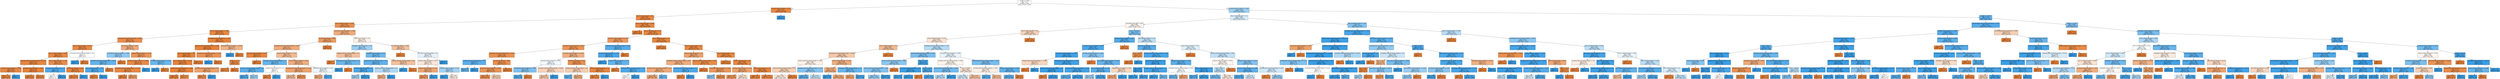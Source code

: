 digraph Tree {
node [shape=box, style="filled", color="black"] ;
0 [label="weight <= 0.998\ngini = 0.5\nsamples = 74806\nvalue = [37403, 37403]", fillcolor="#e5813900"] ;
1 [label="resource_clicks_by_interval <= 74.0\ngini = 0.091\nsamples = 19544\nvalue = [18612, 932]", fillcolor="#e58139f2"] ;
0 -> 1 [labeldistance=2.5, labelangle=45, headlabel="True"] ;
2 [label="due_vs_submission_date <= 0.0\ngini = 0.09\nsamples = 19536\nvalue = [18612, 924]", fillcolor="#e58139f2"] ;
1 -> 2 ;
3 [label="due_vs_submission_date <= -0.003\ngini = 0.187\nsamples = 1483\nvalue = [1328, 155]", fillcolor="#e58139e1"] ;
2 -> 3 ;
4 [label="due_vs_submission_date <= -2.999\ngini = 0.087\nsamples = 1057\nvalue = [1009, 48]", fillcolor="#e58139f3"] ;
3 -> 4 ;
5 [label="forumng_clicks_by_interval_change <= 2.979\ngini = 0.152\nsamples = 482\nvalue = [442, 40]", fillcolor="#e58139e8"] ;
4 -> 5 ;
6 [label="due_vs_submission_date <= -3.011\ngini = 0.108\nsamples = 418\nvalue = [394, 24]", fillcolor="#e58139ef"] ;
5 -> 6 ;
7 [label="due_vs_submission_date <= -5.015\ngini = 0.097\nsamples = 412\nvalue = [391, 21]", fillcolor="#e58139f1"] ;
6 -> 7 ;
8 [label="oucontent_clicks_by_interval_change <= 12.287\ngini = 0.059\nsamples = 261\nvalue = [253, 8]", fillcolor="#e58139f7"] ;
7 -> 8 ;
9 [label="oucontent_clicks_by_interval <= 7.034\ngini = 0.098\nsamples = 136\nvalue = [129, 7]", fillcolor="#e58139f1"] ;
8 -> 9 ;
10 [label="gini = 0.072\nsamples = 134\nvalue = [129, 5]", fillcolor="#e58139f5"] ;
9 -> 10 ;
11 [label="gini = 0.0\nsamples = 2\nvalue = [0, 2]", fillcolor="#399de5ff"] ;
9 -> 11 ;
12 [label="oucontent_clicks_by_interval <= 39.95\ngini = 0.016\nsamples = 125\nvalue = [124, 1]", fillcolor="#e58139fd"] ;
8 -> 12 ;
13 [label="gini = 0.0\nsamples = 101\nvalue = [101, 0]", fillcolor="#e58139ff"] ;
12 -> 13 ;
14 [label="gini = 0.08\nsamples = 24\nvalue = [23, 1]", fillcolor="#e58139f4"] ;
12 -> 14 ;
15 [label="due_vs_submission_date <= -4.99\ngini = 0.157\nsamples = 151\nvalue = [138, 13]", fillcolor="#e58139e7"] ;
7 -> 15 ;
16 [label="homepage_clicks_by_interval <= 2.5\ngini = 0.18\nsamples = 10\nvalue = [1, 9]", fillcolor="#399de5e3"] ;
15 -> 16 ;
17 [label="gini = 0.5\nsamples = 2\nvalue = [1, 1]", fillcolor="#e5813900"] ;
16 -> 17 ;
18 [label="gini = 0.0\nsamples = 8\nvalue = [0, 8]", fillcolor="#399de5ff"] ;
16 -> 18 ;
19 [label="url_clicks_by_interval <= 2.908\ngini = 0.055\nsamples = 141\nvalue = [137, 4]", fillcolor="#e58139f8"] ;
15 -> 19 ;
20 [label="gini = 0.042\nsamples = 140\nvalue = [137, 3]", fillcolor="#e58139f9"] ;
19 -> 20 ;
21 [label="gini = 0.0\nsamples = 1\nvalue = [0, 1]", fillcolor="#399de5ff"] ;
19 -> 21 ;
22 [label="oucontent_clicks_by_interval_change <= 13.0\ngini = 0.5\nsamples = 6\nvalue = [3, 3]", fillcolor="#e5813900"] ;
6 -> 22 ;
23 [label="gini = 0.0\nsamples = 3\nvalue = [0, 3]", fillcolor="#399de5ff"] ;
22 -> 23 ;
24 [label="gini = 0.0\nsamples = 3\nvalue = [3, 0]", fillcolor="#e58139ff"] ;
22 -> 24 ;
25 [label="url_clicks_by_interval <= 0.087\ngini = 0.375\nsamples = 64\nvalue = [48, 16]", fillcolor="#e58139aa"] ;
5 -> 25 ;
26 [label="oucollaborate_clicks_by_interval <= 0.088\ngini = 0.426\nsamples = 13\nvalue = [4, 9]", fillcolor="#399de58e"] ;
25 -> 26 ;
27 [label="oucontent_clicks_by_interval_change <= 58.184\ngini = 0.298\nsamples = 11\nvalue = [2, 9]", fillcolor="#399de5c6"] ;
26 -> 27 ;
28 [label="due_vs_submission_date <= -29.5\ngini = 0.18\nsamples = 10\nvalue = [1, 9]", fillcolor="#399de5e3"] ;
27 -> 28 ;
29 [label="gini = 0.0\nsamples = 1\nvalue = [1, 0]", fillcolor="#e58139ff"] ;
28 -> 29 ;
30 [label="gini = 0.0\nsamples = 9\nvalue = [0, 9]", fillcolor="#399de5ff"] ;
28 -> 30 ;
31 [label="gini = 0.0\nsamples = 1\nvalue = [1, 0]", fillcolor="#e58139ff"] ;
27 -> 31 ;
32 [label="gini = 0.0\nsamples = 2\nvalue = [2, 0]", fillcolor="#e58139ff"] ;
26 -> 32 ;
33 [label="subpage_clicks_by_interval <= 8.725\ngini = 0.237\nsamples = 51\nvalue = [44, 7]", fillcolor="#e58139d6"] ;
25 -> 33 ;
34 [label="oucontent_clicks_by_interval <= 55.963\ngini = 0.122\nsamples = 46\nvalue = [43, 3]", fillcolor="#e58139ed"] ;
33 -> 34 ;
35 [label="oucontent_clicks_by_interval_change <= 15.762\ngini = 0.085\nsamples = 45\nvalue = [43, 2]", fillcolor="#e58139f3"] ;
34 -> 35 ;
36 [label="gini = 0.0\nsamples = 33\nvalue = [33, 0]", fillcolor="#e58139ff"] ;
35 -> 36 ;
37 [label="gini = 0.278\nsamples = 12\nvalue = [10, 2]", fillcolor="#e58139cc"] ;
35 -> 37 ;
38 [label="gini = 0.0\nsamples = 1\nvalue = [0, 1]", fillcolor="#399de5ff"] ;
34 -> 38 ;
39 [label="oucontent_clicks_by_interval <= 142.0\ngini = 0.32\nsamples = 5\nvalue = [1, 4]", fillcolor="#399de5bf"] ;
33 -> 39 ;
40 [label="gini = 0.0\nsamples = 4\nvalue = [0, 4]", fillcolor="#399de5ff"] ;
39 -> 40 ;
41 [label="gini = 0.0\nsamples = 1\nvalue = [1, 0]", fillcolor="#e58139ff"] ;
39 -> 41 ;
42 [label="oucollaborate_clicks_by_interval <= 2.981\ngini = 0.027\nsamples = 575\nvalue = [567, 8]", fillcolor="#e58139fb"] ;
4 -> 42 ;
43 [label="glossary_clicks_by_interval_change <= 1.998\ngini = 0.021\nsamples = 568\nvalue = [562, 6]", fillcolor="#e58139fc"] ;
42 -> 43 ;
44 [label="due_vs_submission_date <= -1.0\ngini = 0.018\nsamples = 560\nvalue = [555, 5]", fillcolor="#e58139fd"] ;
43 -> 44 ;
45 [label="due_vs_submission_date <= -1.006\ngini = 0.041\nsamples = 239\nvalue = [234, 5]", fillcolor="#e58139fa"] ;
44 -> 45 ;
46 [label="oucollaborate_clicks_by_interval <= 1.989\ngini = 0.009\nsamples = 219\nvalue = [218, 1]", fillcolor="#e58139fe"] ;
45 -> 46 ;
47 [label="gini = 0.0\nsamples = 206\nvalue = [206, 0]", fillcolor="#e58139ff"] ;
46 -> 47 ;
48 [label="gini = 0.142\nsamples = 13\nvalue = [12, 1]", fillcolor="#e58139ea"] ;
46 -> 48 ;
49 [label="oucontent_clicks_by_interval_change <= 33.5\ngini = 0.32\nsamples = 20\nvalue = [16, 4]", fillcolor="#e58139bf"] ;
45 -> 49 ;
50 [label="gini = 0.111\nsamples = 17\nvalue = [16, 1]", fillcolor="#e58139ef"] ;
49 -> 50 ;
51 [label="gini = 0.0\nsamples = 3\nvalue = [0, 3]", fillcolor="#399de5ff"] ;
49 -> 51 ;
52 [label="gini = 0.0\nsamples = 321\nvalue = [321, 0]", fillcolor="#e58139ff"] ;
44 -> 52 ;
53 [label="forumng_clicks_by_interval_change <= 3.179\ngini = 0.219\nsamples = 8\nvalue = [7, 1]", fillcolor="#e58139db"] ;
43 -> 53 ;
54 [label="gini = 0.0\nsamples = 1\nvalue = [0, 1]", fillcolor="#399de5ff"] ;
53 -> 54 ;
55 [label="gini = 0.0\nsamples = 7\nvalue = [7, 0]", fillcolor="#e58139ff"] ;
53 -> 55 ;
56 [label="homepage_clicks_by_interval <= 48.969\ngini = 0.408\nsamples = 7\nvalue = [5, 2]", fillcolor="#e5813999"] ;
42 -> 56 ;
57 [label="gini = 0.0\nsamples = 2\nvalue = [0, 2]", fillcolor="#399de5ff"] ;
56 -> 57 ;
58 [label="gini = 0.0\nsamples = 5\nvalue = [5, 0]", fillcolor="#e58139ff"] ;
56 -> 58 ;
59 [label="url_clicks_by_interval_change <= 0.998\ngini = 0.376\nsamples = 426\nvalue = [319, 107]", fillcolor="#e58139a9"] ;
3 -> 59 ;
60 [label="url_clicks_by_interval <= 0.004\ngini = 0.283\nsamples = 311\nvalue = [258, 53]", fillcolor="#e58139cb"] ;
59 -> 60 ;
61 [label="homepage_clicks_by_interval_change <= 0.983\ngini = 0.37\nsamples = 216\nvalue = [163, 53]", fillcolor="#e58139ac"] ;
60 -> 61 ;
62 [label="homepage_clicks_by_interval <= 0.01\ngini = 0.073\nsamples = 53\nvalue = [51, 2]", fillcolor="#e58139f5"] ;
61 -> 62 ;
63 [label="weight <= 0.101\ngini = 0.1\nsamples = 38\nvalue = [36, 2]", fillcolor="#e58139f1"] ;
62 -> 63 ;
64 [label="gini = 0.108\nsamples = 35\nvalue = [33, 2]", fillcolor="#e58139f0"] ;
63 -> 64 ;
65 [label="gini = 0.0\nsamples = 3\nvalue = [3, 0]", fillcolor="#e58139ff"] ;
63 -> 65 ;
66 [label="gini = 0.0\nsamples = 15\nvalue = [15, 0]", fillcolor="#e58139ff"] ;
62 -> 66 ;
67 [label="resource_clicks_by_interval <= 1.135\ngini = 0.43\nsamples = 163\nvalue = [112, 51]", fillcolor="#e581398b"] ;
61 -> 67 ;
68 [label="homepage_clicks_by_interval_change <= 7.5\ngini = 0.305\nsamples = 16\nvalue = [3, 13]", fillcolor="#399de5c4"] ;
67 -> 68 ;
69 [label="oucontent_clicks_by_interval_change <= 1.0\ngini = 0.245\nsamples = 14\nvalue = [2, 12]", fillcolor="#399de5d4"] ;
68 -> 69 ;
70 [label="gini = 0.165\nsamples = 11\nvalue = [1, 10]", fillcolor="#399de5e6"] ;
69 -> 70 ;
71 [label="gini = 0.444\nsamples = 3\nvalue = [1, 2]", fillcolor="#399de57f"] ;
69 -> 71 ;
72 [label="subpage_clicks_by_interval <= 1.0\ngini = 0.5\nsamples = 2\nvalue = [1, 1]", fillcolor="#e5813900"] ;
68 -> 72 ;
73 [label="gini = 0.0\nsamples = 1\nvalue = [1, 0]", fillcolor="#e58139ff"] ;
72 -> 73 ;
74 [label="gini = 0.0\nsamples = 1\nvalue = [0, 1]", fillcolor="#399de5ff"] ;
72 -> 74 ;
75 [label="resource_clicks_by_interval <= 8.955\ngini = 0.383\nsamples = 147\nvalue = [109, 38]", fillcolor="#e58139a6"] ;
67 -> 75 ;
76 [label="homepage_clicks_by_interval_change <= 17.106\ngini = 0.337\nsamples = 126\nvalue = [99, 27]", fillcolor="#e58139b9"] ;
75 -> 76 ;
77 [label="gini = 0.423\nsamples = 69\nvalue = [48, 21]", fillcolor="#e581398f"] ;
76 -> 77 ;
78 [label="gini = 0.188\nsamples = 57\nvalue = [51, 6]", fillcolor="#e58139e1"] ;
76 -> 78 ;
79 [label="oucontent_clicks_by_interval <= 53.0\ngini = 0.499\nsamples = 21\nvalue = [10, 11]", fillcolor="#399de517"] ;
75 -> 79 ;
80 [label="gini = 0.375\nsamples = 12\nvalue = [9, 3]", fillcolor="#e58139aa"] ;
79 -> 80 ;
81 [label="gini = 0.198\nsamples = 9\nvalue = [1, 8]", fillcolor="#399de5df"] ;
79 -> 81 ;
82 [label="gini = 0.0\nsamples = 95\nvalue = [95, 0]", fillcolor="#e58139ff"] ;
60 -> 82 ;
83 [label="url_clicks_by_interval <= 1.02\ngini = 0.498\nsamples = 115\nvalue = [61, 54]", fillcolor="#e581391d"] ;
59 -> 83 ;
84 [label="homepage_clicks_by_interval <= 10.5\ngini = 0.444\nsamples = 45\nvalue = [15, 30]", fillcolor="#399de57f"] ;
83 -> 84 ;
85 [label="subpage_clicks_by_interval_change <= 4.5\ngini = 0.444\nsamples = 12\nvalue = [8, 4]", fillcolor="#e581397f"] ;
84 -> 85 ;
86 [label="gini = 0.0\nsamples = 7\nvalue = [7, 0]", fillcolor="#e58139ff"] ;
85 -> 86 ;
87 [label="homepage_clicks_by_interval_change <= 9.5\ngini = 0.32\nsamples = 5\nvalue = [1, 4]", fillcolor="#399de5bf"] ;
85 -> 87 ;
88 [label="gini = 0.0\nsamples = 4\nvalue = [0, 4]", fillcolor="#399de5ff"] ;
87 -> 88 ;
89 [label="gini = 0.0\nsamples = 1\nvalue = [1, 0]", fillcolor="#e58139ff"] ;
87 -> 89 ;
90 [label="subpage_clicks_by_interval <= 25.5\ngini = 0.334\nsamples = 33\nvalue = [7, 26]", fillcolor="#399de5ba"] ;
84 -> 90 ;
91 [label="resource_clicks_by_interval_change <= 10.5\ngini = 0.278\nsamples = 30\nvalue = [5, 25]", fillcolor="#399de5cc"] ;
90 -> 91 ;
92 [label="oucontent_clicks_by_interval <= 6.5\ngini = 0.165\nsamples = 22\nvalue = [2, 20]", fillcolor="#399de5e6"] ;
91 -> 92 ;
93 [label="gini = 0.444\nsamples = 6\nvalue = [2, 4]", fillcolor="#399de57f"] ;
92 -> 93 ;
94 [label="gini = 0.0\nsamples = 16\nvalue = [0, 16]", fillcolor="#399de5ff"] ;
92 -> 94 ;
95 [label="glossary_clicks_by_interval_change <= 0.5\ngini = 0.469\nsamples = 8\nvalue = [3, 5]", fillcolor="#399de566"] ;
91 -> 95 ;
96 [label="gini = 0.375\nsamples = 4\nvalue = [3, 1]", fillcolor="#e58139aa"] ;
95 -> 96 ;
97 [label="gini = 0.0\nsamples = 4\nvalue = [0, 4]", fillcolor="#399de5ff"] ;
95 -> 97 ;
98 [label="forumng_clicks_by_interval_change <= 56.0\ngini = 0.444\nsamples = 3\nvalue = [2, 1]", fillcolor="#e581397f"] ;
90 -> 98 ;
99 [label="gini = 0.0\nsamples = 1\nvalue = [0, 1]", fillcolor="#399de5ff"] ;
98 -> 99 ;
100 [label="gini = 0.0\nsamples = 2\nvalue = [2, 0]", fillcolor="#e58139ff"] ;
98 -> 100 ;
101 [label="url_clicks_by_interval <= 1.986\ngini = 0.451\nsamples = 70\nvalue = [46, 24]", fillcolor="#e581397a"] ;
83 -> 101 ;
102 [label="gini = 0.0\nsamples = 25\nvalue = [25, 0]", fillcolor="#e58139ff"] ;
101 -> 102 ;
103 [label="url_clicks_by_interval_change <= 4.5\ngini = 0.498\nsamples = 45\nvalue = [21, 24]", fillcolor="#399de520"] ;
101 -> 103 ;
104 [label="forumng_clicks_by_interval <= 4.875\ngini = 0.494\nsamples = 38\nvalue = [21, 17]", fillcolor="#e5813931"] ;
103 -> 104 ;
105 [label="subpage_clicks_by_interval <= 21.0\ngini = 0.346\nsamples = 18\nvalue = [14, 4]", fillcolor="#e58139b6"] ;
104 -> 105 ;
106 [label="gini = 0.219\nsamples = 16\nvalue = [14, 2]", fillcolor="#e58139db"] ;
105 -> 106 ;
107 [label="gini = 0.0\nsamples = 2\nvalue = [0, 2]", fillcolor="#399de5ff"] ;
105 -> 107 ;
108 [label="oucontent_clicks_by_interval <= 38.0\ngini = 0.455\nsamples = 20\nvalue = [7, 13]", fillcolor="#399de576"] ;
104 -> 108 ;
109 [label="gini = 0.0\nsamples = 7\nvalue = [0, 7]", fillcolor="#399de5ff"] ;
108 -> 109 ;
110 [label="gini = 0.497\nsamples = 13\nvalue = [7, 6]", fillcolor="#e5813924"] ;
108 -> 110 ;
111 [label="gini = 0.0\nsamples = 7\nvalue = [0, 7]", fillcolor="#399de5ff"] ;
103 -> 111 ;
112 [label="due_vs_submission_date <= 0.999\ngini = 0.082\nsamples = 18053\nvalue = [17284, 769]", fillcolor="#e58139f4"] ;
2 -> 112 ;
113 [label="gini = 0.0\nsamples = 1820\nvalue = [1820, 0]", fillcolor="#e58139ff"] ;
112 -> 113 ;
114 [label="due_vs_submission_date <= 1.0\ngini = 0.09\nsamples = 16233\nvalue = [15464, 769]", fillcolor="#e58139f2"] ;
112 -> 114 ;
115 [label="oucontent_clicks_by_interval <= 84.0\ngini = 0.262\nsamples = 1153\nvalue = [974, 179]", fillcolor="#e58139d0"] ;
114 -> 115 ;
116 [label="url_clicks_by_interval_change <= 0.998\ngini = 0.241\nsamples = 1129\nvalue = [971, 158]", fillcolor="#e58139d6"] ;
115 -> 116 ;
117 [label="homepage_clicks_by_interval_change <= 0.031\ngini = 0.188\nsamples = 886\nvalue = [793, 93]", fillcolor="#e58139e1"] ;
116 -> 117 ;
118 [label="subpage_clicks_by_interval_change <= 3.0\ngini = 0.245\nsamples = 7\nvalue = [1, 6]", fillcolor="#399de5d4"] ;
117 -> 118 ;
119 [label="gini = 0.278\nsamples = 6\nvalue = [1, 5]", fillcolor="#399de5cc"] ;
118 -> 119 ;
120 [label="gini = 0.0\nsamples = 1\nvalue = [0, 1]", fillcolor="#399de5ff"] ;
118 -> 120 ;
121 [label="url_clicks_by_interval <= 0.004\ngini = 0.178\nsamples = 879\nvalue = [792, 87]", fillcolor="#e58139e3"] ;
117 -> 121 ;
122 [label="oucontent_clicks_by_interval <= 28.973\ngini = 0.229\nsamples = 658\nvalue = [571, 87]", fillcolor="#e58139d8"] ;
121 -> 122 ;
123 [label="gini = 0.164\nsamples = 564\nvalue = [513, 51]", fillcolor="#e58139e6"] ;
122 -> 123 ;
124 [label="gini = 0.473\nsamples = 94\nvalue = [58, 36]", fillcolor="#e5813961"] ;
122 -> 124 ;
125 [label="gini = 0.0\nsamples = 221\nvalue = [221, 0]", fillcolor="#e58139ff"] ;
121 -> 125 ;
126 [label="oucontent_clicks_by_interval <= 43.282\ngini = 0.392\nsamples = 243\nvalue = [178, 65]", fillcolor="#e58139a2"] ;
116 -> 126 ;
127 [label="forumng_clicks_by_interval <= 0.141\ngini = 0.5\nsamples = 95\nvalue = [46, 49]", fillcolor="#399de510"] ;
126 -> 127 ;
128 [label="oucollaborate_clicks_by_interval <= 1.001\ngini = 0.389\nsamples = 34\nvalue = [9, 25]", fillcolor="#399de5a3"] ;
127 -> 128 ;
129 [label="gini = 0.191\nsamples = 28\nvalue = [3, 25]", fillcolor="#399de5e0"] ;
128 -> 129 ;
130 [label="gini = 0.0\nsamples = 6\nvalue = [6, 0]", fillcolor="#e58139ff"] ;
128 -> 130 ;
131 [label="oucontent_clicks_by_interval_change <= 38.594\ngini = 0.477\nsamples = 61\nvalue = [37, 24]", fillcolor="#e581395a"] ;
127 -> 131 ;
132 [label="gini = 0.456\nsamples = 57\nvalue = [37, 20]", fillcolor="#e5813975"] ;
131 -> 132 ;
133 [label="gini = 0.0\nsamples = 4\nvalue = [0, 4]", fillcolor="#399de5ff"] ;
131 -> 133 ;
134 [label="url_clicks_by_interval <= 1.047\ngini = 0.193\nsamples = 148\nvalue = [132, 16]", fillcolor="#e58139e0"] ;
126 -> 134 ;
135 [label="subpage_clicks_by_interval_change <= 6.5\ngini = 0.469\nsamples = 32\nvalue = [20, 12]", fillcolor="#e5813966"] ;
134 -> 135 ;
136 [label="gini = 0.245\nsamples = 7\nvalue = [1, 6]", fillcolor="#399de5d4"] ;
135 -> 136 ;
137 [label="gini = 0.365\nsamples = 25\nvalue = [19, 6]", fillcolor="#e58139ae"] ;
135 -> 137 ;
138 [label="url_clicks_by_interval_change <= 3.5\ngini = 0.067\nsamples = 116\nvalue = [112, 4]", fillcolor="#e58139f6"] ;
134 -> 138 ;
139 [label="gini = 0.051\nsamples = 115\nvalue = [112, 3]", fillcolor="#e58139f8"] ;
138 -> 139 ;
140 [label="gini = 0.0\nsamples = 1\nvalue = [0, 1]", fillcolor="#399de5ff"] ;
138 -> 140 ;
141 [label="oucontent_clicks_by_interval_change <= 219.0\ngini = 0.219\nsamples = 24\nvalue = [3, 21]", fillcolor="#399de5db"] ;
115 -> 141 ;
142 [label="oucontent_clicks_by_interval <= 110.0\ngini = 0.159\nsamples = 23\nvalue = [2, 21]", fillcolor="#399de5e7"] ;
141 -> 142 ;
143 [label="gini = 0.0\nsamples = 12\nvalue = [0, 12]", fillcolor="#399de5ff"] ;
142 -> 143 ;
144 [label="oucontent_clicks_by_interval <= 113.0\ngini = 0.298\nsamples = 11\nvalue = [2, 9]", fillcolor="#399de5c6"] ;
142 -> 144 ;
145 [label="gini = 0.0\nsamples = 1\nvalue = [1, 0]", fillcolor="#e58139ff"] ;
144 -> 145 ;
146 [label="homepage_clicks_by_interval_change <= 34.5\ngini = 0.18\nsamples = 10\nvalue = [1, 9]", fillcolor="#399de5e3"] ;
144 -> 146 ;
147 [label="gini = 0.5\nsamples = 2\nvalue = [1, 1]", fillcolor="#e5813900"] ;
146 -> 147 ;
148 [label="gini = 0.0\nsamples = 8\nvalue = [0, 8]", fillcolor="#399de5ff"] ;
146 -> 148 ;
149 [label="gini = 0.0\nsamples = 1\nvalue = [1, 0]", fillcolor="#e58139ff"] ;
141 -> 149 ;
150 [label="due_vs_submission_date <= 2.0\ngini = 0.075\nsamples = 15080\nvalue = [14490, 590]", fillcolor="#e58139f5"] ;
114 -> 150 ;
151 [label="gini = 0.0\nsamples = 2819\nvalue = [2819, 0]", fillcolor="#e58139ff"] ;
150 -> 151 ;
152 [label="due_vs_submission_date <= 2.0\ngini = 0.092\nsamples = 12261\nvalue = [11671, 590]", fillcolor="#e58139f2"] ;
150 -> 152 ;
153 [label="glossary_clicks_by_interval <= 0.0\ngini = 0.325\nsamples = 672\nvalue = [535, 137]", fillcolor="#e58139be"] ;
152 -> 153 ;
154 [label="homepage_clicks_by_interval_change <= 64.0\ngini = 0.381\nsamples = 481\nvalue = [358, 123]", fillcolor="#e58139a7"] ;
153 -> 154 ;
155 [label="oucontent_clicks_by_interval_change <= 116.0\ngini = 0.367\nsamples = 471\nvalue = [357, 114]", fillcolor="#e58139ae"] ;
154 -> 155 ;
156 [label="gini = 0.354\nsamples = 461\nvalue = [355, 106]", fillcolor="#e58139b3"] ;
155 -> 156 ;
157 [label="gini = 0.32\nsamples = 10\nvalue = [2, 8]", fillcolor="#399de5bf"] ;
155 -> 157 ;
158 [label="oucontent_clicks_by_interval_change <= 31.5\ngini = 0.18\nsamples = 10\nvalue = [1, 9]", fillcolor="#399de5e3"] ;
154 -> 158 ;
159 [label="gini = 0.0\nsamples = 1\nvalue = [1, 0]", fillcolor="#e58139ff"] ;
158 -> 159 ;
160 [label="gini = 0.0\nsamples = 9\nvalue = [0, 9]", fillcolor="#399de5ff"] ;
158 -> 160 ;
161 [label="glossary_clicks_by_interval_change <= 0.987\ngini = 0.136\nsamples = 191\nvalue = [177, 14]", fillcolor="#e58139eb"] ;
153 -> 161 ;
162 [label="gini = 0.0\nsamples = 96\nvalue = [96, 0]", fillcolor="#e58139ff"] ;
161 -> 162 ;
163 [label="oucontent_clicks_by_interval <= 15.622\ngini = 0.251\nsamples = 95\nvalue = [81, 14]", fillcolor="#e58139d3"] ;
161 -> 163 ;
164 [label="gini = 0.408\nsamples = 7\nvalue = [2, 5]", fillcolor="#399de599"] ;
163 -> 164 ;
165 [label="gini = 0.184\nsamples = 88\nvalue = [79, 9]", fillcolor="#e58139e2"] ;
163 -> 165 ;
166 [label="due_vs_submission_date <= 3.0\ngini = 0.075\nsamples = 11589\nvalue = [11136, 453]", fillcolor="#e58139f5"] ;
152 -> 166 ;
167 [label="gini = 0.0\nsamples = 2244\nvalue = [2244, 0]", fillcolor="#e58139ff"] ;
166 -> 167 ;
168 [label="due_vs_submission_date <= 3.0\ngini = 0.092\nsamples = 9345\nvalue = [8892, 453]", fillcolor="#e58139f2"] ;
166 -> 168 ;
169 [label="forumng_clicks_by_interval <= 2.98\ngini = 0.331\nsamples = 339\nvalue = [268, 71]", fillcolor="#e58139bb"] ;
168 -> 169 ;
170 [label="gini = 0.244\nsamples = 260\nvalue = [223, 37]", fillcolor="#e58139d5"] ;
169 -> 170 ;
171 [label="gini = 0.49\nsamples = 79\nvalue = [45, 34]", fillcolor="#e581393e"] ;
169 -> 171 ;
172 [label="due_vs_submission_date <= 4.0\ngini = 0.081\nsamples = 9006\nvalue = [8624, 382]", fillcolor="#e58139f4"] ;
168 -> 172 ;
173 [label="gini = 0.0\nsamples = 1251\nvalue = [1251, 0]", fillcolor="#e58139ff"] ;
172 -> 173 ;
174 [label="gini = 0.094\nsamples = 7755\nvalue = [7373, 382]", fillcolor="#e58139f2"] ;
172 -> 174 ;
175 [label="gini = 0.0\nsamples = 8\nvalue = [0, 8]", fillcolor="#399de5ff"] ;
1 -> 175 ;
176 [label="forumng_clicks_by_interval <= 3.993\ngini = 0.449\nsamples = 55262\nvalue = [18791, 36471]", fillcolor="#399de57c"] ;
0 -> 176 [labeldistance=2.5, labelangle=-45, headlabel="False"] ;
177 [label="due_vs_submission_date <= 1.0\ngini = 0.494\nsamples = 34487\nvalue = [15383, 19104]", fillcolor="#399de532"] ;
176 -> 177 ;
178 [label="assessment_type_CMA <= 0.997\ngini = 0.499\nsamples = 24343\nvalue = [12580, 11763]", fillcolor="#e5813911"] ;
177 -> 178 ;
179 [label="due_vs_submission_date <= 0.0\ngini = 0.476\nsamples = 18186\nvalue = [11068, 7118]", fillcolor="#e581395b"] ;
178 -> 179 ;
180 [label="due_vs_submission_date <= -0.001\ngini = 0.492\nsamples = 16227\nvalue = [9109, 7118]", fillcolor="#e5813938"] ;
179 -> 180 ;
181 [label="due_vs_submission_date <= -1.0\ngini = 0.433\nsamples = 9537\nvalue = [6513, 3024]", fillcolor="#e5813989"] ;
180 -> 181 ;
182 [label="homepage_clicks_by_interval_change <= -6.998\ngini = 0.461\nsamples = 8391\nvalue = [5367, 3024]", fillcolor="#e581396f"] ;
181 -> 182 ;
183 [label="resource_clicks_by_interval_change <= -0.001\ngini = 0.498\nsamples = 3972\nvalue = [2108, 1864]", fillcolor="#e581391e"] ;
182 -> 183 ;
184 [label="resource_clicks_by_interval_change <= -1.0\ngini = 0.474\nsamples = 2988\nvalue = [1836, 1152]", fillcolor="#e581395f"] ;
183 -> 184 ;
185 [label="gini = 0.494\nsamples = 2576\nvalue = [1424, 1152]", fillcolor="#e5813931"] ;
184 -> 185 ;
186 [label="gini = 0.0\nsamples = 412\nvalue = [412, 0]", fillcolor="#e58139ff"] ;
184 -> 186 ;
187 [label="homepage_clicks_by_interval_change <= -13.98\ngini = 0.4\nsamples = 984\nvalue = [272, 712]", fillcolor="#399de59e"] ;
183 -> 187 ;
188 [label="gini = 0.24\nsamples = 473\nvalue = [66, 407]", fillcolor="#399de5d6"] ;
187 -> 188 ;
189 [label="gini = 0.481\nsamples = 511\nvalue = [206, 305]", fillcolor="#399de553"] ;
187 -> 189 ;
190 [label="due_vs_submission_date <= -1.002\ngini = 0.387\nsamples = 4419\nvalue = [3259, 1160]", fillcolor="#e58139a4"] ;
182 -> 190 ;
191 [label="date <= 12.392\ngini = 0.372\nsamples = 4296\nvalue = [3236, 1060]", fillcolor="#e58139ab"] ;
190 -> 191 ;
192 [label="gini = 0.032\nsamples = 62\nvalue = [1, 61]", fillcolor="#399de5fb"] ;
191 -> 192 ;
193 [label="gini = 0.361\nsamples = 4234\nvalue = [3235, 999]", fillcolor="#e58139b0"] ;
191 -> 193 ;
194 [label="homepage_clicks_by_interval_change <= -5.5\ngini = 0.304\nsamples = 123\nvalue = [23, 100]", fillcolor="#399de5c4"] ;
190 -> 194 ;
195 [label="gini = 0.32\nsamples = 20\nvalue = [16, 4]", fillcolor="#e58139bf"] ;
194 -> 195 ;
196 [label="gini = 0.127\nsamples = 103\nvalue = [7, 96]", fillcolor="#399de5ec"] ;
194 -> 196 ;
197 [label="gini = 0.0\nsamples = 1146\nvalue = [1146, 0]", fillcolor="#e58139ff"] ;
181 -> 197 ;
198 [label="homepage_clicks_by_interval_change <= -16.0\ngini = 0.475\nsamples = 6690\nvalue = [2596, 4094]", fillcolor="#399de55d"] ;
180 -> 198 ;
199 [label="resource_clicks_by_interval_change <= -0.002\ngini = 0.374\nsamples = 2471\nvalue = [616, 1855]", fillcolor="#399de5aa"] ;
198 -> 199 ;
200 [label="resource_clicks_by_interval_change <= -0.989\ngini = 0.416\nsamples = 2000\nvalue = [589, 1411]", fillcolor="#399de595"] ;
199 -> 200 ;
201 [label="resource_clicks_by_interval_change <= -1.003\ngini = 0.395\nsamples = 1934\nvalue = [523, 1411]", fillcolor="#399de5a0"] ;
200 -> 201 ;
202 [label="gini = 0.425\nsamples = 1687\nvalue = [517, 1170]", fillcolor="#399de58e"] ;
201 -> 202 ;
203 [label="gini = 0.047\nsamples = 247\nvalue = [6, 241]", fillcolor="#399de5f9"] ;
201 -> 203 ;
204 [label="gini = 0.0\nsamples = 66\nvalue = [66, 0]", fillcolor="#e58139ff"] ;
200 -> 204 ;
205 [label="date <= 117.59\ngini = 0.108\nsamples = 471\nvalue = [27, 444]", fillcolor="#399de5ef"] ;
199 -> 205 ;
206 [label="url_clicks_by_interval_change <= -10.5\ngini = 0.01\nsamples = 199\nvalue = [1, 198]", fillcolor="#399de5fe"] ;
205 -> 206 ;
207 [label="gini = 0.083\nsamples = 23\nvalue = [1, 22]", fillcolor="#399de5f3"] ;
206 -> 207 ;
208 [label="gini = 0.0\nsamples = 176\nvalue = [0, 176]", fillcolor="#399de5ff"] ;
206 -> 208 ;
209 [label="date <= 123.293\ngini = 0.173\nsamples = 272\nvalue = [26, 246]", fillcolor="#399de5e4"] ;
205 -> 209 ;
210 [label="gini = 0.0\nsamples = 4\nvalue = [4, 0]", fillcolor="#e58139ff"] ;
209 -> 210 ;
211 [label="gini = 0.151\nsamples = 268\nvalue = [22, 246]", fillcolor="#399de5e8"] ;
209 -> 211 ;
212 [label="oucontent_clicks_by_interval <= 0.995\ngini = 0.498\nsamples = 4219\nvalue = [1980, 2239]", fillcolor="#399de51d"] ;
198 -> 212 ;
213 [label="oucontent_clicks_by_interval_change <= -4.988\ngini = 0.499\nsamples = 3399\nvalue = [1782, 1617]", fillcolor="#e5813918"] ;
212 -> 213 ;
214 [label="resource_clicks_by_interval_change <= -0.023\ngini = 0.352\nsamples = 369\nvalue = [84, 285]", fillcolor="#399de5b4"] ;
213 -> 214 ;
215 [label="gini = 0.472\nsamples = 215\nvalue = [82, 133]", fillcolor="#399de562"] ;
214 -> 215 ;
216 [label="gini = 0.026\nsamples = 154\nvalue = [2, 152]", fillcolor="#399de5fc"] ;
214 -> 216 ;
217 [label="date <= 124.002\ngini = 0.493\nsamples = 3030\nvalue = [1698, 1332]", fillcolor="#e5813937"] ;
213 -> 217 ;
218 [label="gini = 0.488\nsamples = 1308\nvalue = [552, 756]", fillcolor="#399de545"] ;
217 -> 218 ;
219 [label="gini = 0.445\nsamples = 1722\nvalue = [1146, 576]", fillcolor="#e581397f"] ;
217 -> 219 ;
220 [label="oucollaborate_clicks_by_interval_change <= -0.009\ngini = 0.366\nsamples = 820\nvalue = [198, 622]", fillcolor="#399de5ae"] ;
212 -> 220 ;
221 [label="forumng_clicks_by_interval_change <= -2.897\ngini = 0.498\nsamples = 170\nvalue = [91, 79]", fillcolor="#e5813922"] ;
220 -> 221 ;
222 [label="gini = 0.201\nsamples = 44\nvalue = [5, 39]", fillcolor="#399de5de"] ;
221 -> 222 ;
223 [label="gini = 0.433\nsamples = 126\nvalue = [86, 40]", fillcolor="#e5813988"] ;
221 -> 223 ;
224 [label="forumng_clicks_by_interval <= 3.009\ngini = 0.275\nsamples = 650\nvalue = [107, 543]", fillcolor="#399de5cd"] ;
220 -> 224 ;
225 [label="gini = 0.261\nsamples = 642\nvalue = [99, 543]", fillcolor="#399de5d1"] ;
224 -> 225 ;
226 [label="gini = 0.0\nsamples = 8\nvalue = [8, 0]", fillcolor="#e58139ff"] ;
224 -> 226 ;
227 [label="gini = 0.0\nsamples = 1959\nvalue = [1959, 0]", fillcolor="#e58139ff"] ;
179 -> 227 ;
228 [label="date <= 131.988\ngini = 0.371\nsamples = 6157\nvalue = [1512, 4645]", fillcolor="#399de5ac"] ;
178 -> 228 ;
229 [label="forumng_clicks_by_interval <= 3.007\ngini = 0.188\nsamples = 3217\nvalue = [338, 2879]", fillcolor="#399de5e1"] ;
228 -> 229 ;
230 [label="url_clicks_by_interval_change <= 0.005\ngini = 0.163\nsamples = 3161\nvalue = [282, 2879]", fillcolor="#399de5e6"] ;
229 -> 230 ;
231 [label="url_clicks_by_interval_change <= -20.047\ngini = 0.072\nsamples = 2476\nvalue = [92, 2384]", fillcolor="#399de5f5"] ;
230 -> 231 ;
232 [label="subpage_clicks_by_interval_change <= -22.288\ngini = 0.48\nsamples = 5\nvalue = [3, 2]", fillcolor="#e5813955"] ;
231 -> 232 ;
233 [label="gini = 0.0\nsamples = 3\nvalue = [3, 0]", fillcolor="#e58139ff"] ;
232 -> 233 ;
234 [label="gini = 0.0\nsamples = 2\nvalue = [0, 2]", fillcolor="#399de5ff"] ;
232 -> 234 ;
235 [label="forumng_clicks_by_interval_change <= -7.873\ngini = 0.069\nsamples = 2471\nvalue = [89, 2382]", fillcolor="#399de5f5"] ;
231 -> 235 ;
236 [label="glossary_clicks_by_interval_change <= -9.5\ngini = 0.012\nsamples = 836\nvalue = [5, 831]", fillcolor="#399de5fd"] ;
235 -> 236 ;
237 [label="gini = 0.0\nsamples = 1\nvalue = [1, 0]", fillcolor="#e58139ff"] ;
236 -> 237 ;
238 [label="gini = 0.01\nsamples = 835\nvalue = [4, 831]", fillcolor="#399de5fe"] ;
236 -> 238 ;
239 [label="subpage_clicks_by_interval_change <= -1.026\ngini = 0.097\nsamples = 1635\nvalue = [84, 1551]", fillcolor="#399de5f1"] ;
235 -> 239 ;
240 [label="gini = 0.247\nsamples = 374\nvalue = [54, 320]", fillcolor="#399de5d4"] ;
239 -> 240 ;
241 [label="gini = 0.046\nsamples = 1261\nvalue = [30, 1231]", fillcolor="#399de5f9"] ;
239 -> 241 ;
242 [label="url_clicks_by_interval_change <= 0.998\ngini = 0.401\nsamples = 685\nvalue = [190, 495]", fillcolor="#399de59d"] ;
230 -> 242 ;
243 [label="gini = 0.0\nsamples = 77\nvalue = [77, 0]", fillcolor="#e58139ff"] ;
242 -> 243 ;
244 [label="quiz_clicks_by_interval_change <= 25.159\ngini = 0.303\nsamples = 608\nvalue = [113, 495]", fillcolor="#399de5c5"] ;
242 -> 244 ;
245 [label="due_vs_submission_date <= -2.183\ngini = 0.223\nsamples = 532\nvalue = [68, 464]", fillcolor="#399de5da"] ;
244 -> 245 ;
246 [label="gini = 0.444\nsamples = 144\nvalue = [48, 96]", fillcolor="#399de57f"] ;
245 -> 246 ;
247 [label="gini = 0.098\nsamples = 388\nvalue = [20, 368]", fillcolor="#399de5f1"] ;
245 -> 247 ;
248 [label="subpage_clicks_by_interval <= 2.922\ngini = 0.483\nsamples = 76\nvalue = [45, 31]", fillcolor="#e581394f"] ;
244 -> 248 ;
249 [label="gini = 0.348\nsamples = 58\nvalue = [45, 13]", fillcolor="#e58139b5"] ;
248 -> 249 ;
250 [label="gini = 0.0\nsamples = 18\nvalue = [0, 18]", fillcolor="#399de5ff"] ;
248 -> 250 ;
251 [label="gini = 0.0\nsamples = 56\nvalue = [56, 0]", fillcolor="#e58139ff"] ;
229 -> 251 ;
252 [label="quiz_clicks_by_interval <= 12.0\ngini = 0.48\nsamples = 2940\nvalue = [1174, 1766]", fillcolor="#399de555"] ;
228 -> 252 ;
253 [label="quiz_clicks_by_interval <= 11.98\ngini = 0.243\nsamples = 552\nvalue = [78, 474]", fillcolor="#399de5d5"] ;
252 -> 253 ;
254 [label="date <= 162.472\ngini = 0.18\nsamples = 40\nvalue = [36, 4]", fillcolor="#e58139e3"] ;
253 -> 254 ;
255 [label="gini = 0.0\nsamples = 36\nvalue = [36, 0]", fillcolor="#e58139ff"] ;
254 -> 255 ;
256 [label="gini = 0.0\nsamples = 4\nvalue = [0, 4]", fillcolor="#399de5ff"] ;
254 -> 256 ;
257 [label="resource_clicks_by_interval_change <= 0.048\ngini = 0.151\nsamples = 512\nvalue = [42, 470]", fillcolor="#399de5e8"] ;
253 -> 257 ;
258 [label="url_clicks_by_interval_change <= 2.5\ngini = 0.025\nsamples = 239\nvalue = [3, 236]", fillcolor="#399de5fc"] ;
257 -> 258 ;
259 [label="date <= 201.0\ngini = 0.018\nsamples = 222\nvalue = [2, 220]", fillcolor="#399de5fd"] ;
258 -> 259 ;
260 [label="gini = 0.01\nsamples = 198\nvalue = [1, 197]", fillcolor="#399de5fe"] ;
259 -> 260 ;
261 [label="gini = 0.08\nsamples = 24\nvalue = [1, 23]", fillcolor="#399de5f4"] ;
259 -> 261 ;
262 [label="subpage_clicks_by_interval_change <= 1.5\ngini = 0.111\nsamples = 17\nvalue = [1, 16]", fillcolor="#399de5ef"] ;
258 -> 262 ;
263 [label="gini = 0.0\nsamples = 12\nvalue = [0, 12]", fillcolor="#399de5ff"] ;
262 -> 263 ;
264 [label="gini = 0.32\nsamples = 5\nvalue = [1, 4]", fillcolor="#399de5bf"] ;
262 -> 264 ;
265 [label="subpage_clicks_by_interval <= 1.958\ngini = 0.245\nsamples = 273\nvalue = [39, 234]", fillcolor="#399de5d4"] ;
257 -> 265 ;
266 [label="oucontent_clicks_by_interval_change <= 0.016\ngini = 0.5\nsamples = 69\nvalue = [34, 35]", fillcolor="#399de507"] ;
265 -> 266 ;
267 [label="gini = 0.291\nsamples = 34\nvalue = [6, 28]", fillcolor="#399de5c8"] ;
266 -> 267 ;
268 [label="gini = 0.32\nsamples = 35\nvalue = [28, 7]", fillcolor="#e58139bf"] ;
266 -> 268 ;
269 [label="due_vs_submission_date <= -5.5\ngini = 0.048\nsamples = 204\nvalue = [5, 199]", fillcolor="#399de5f9"] ;
265 -> 269 ;
270 [label="gini = 0.224\nsamples = 39\nvalue = [5, 34]", fillcolor="#399de5da"] ;
269 -> 270 ;
271 [label="gini = 0.0\nsamples = 165\nvalue = [0, 165]", fillcolor="#399de5ff"] ;
269 -> 271 ;
272 [label="quiz_clicks_by_interval <= 13.0\ngini = 0.497\nsamples = 2388\nvalue = [1096, 1292]", fillcolor="#399de527"] ;
252 -> 272 ;
273 [label="gini = 0.0\nsamples = 204\nvalue = [204, 0]", fillcolor="#e58139ff"] ;
272 -> 273 ;
274 [label="resource_clicks_by_interval_change <= 0.997\ngini = 0.483\nsamples = 2184\nvalue = [892, 1292]", fillcolor="#399de54f"] ;
272 -> 274 ;
275 [label="resource_clicks_by_interval <= 0.002\ngini = 0.499\nsamples = 1200\nvalue = [625, 575]", fillcolor="#e5813914"] ;
274 -> 275 ;
276 [label="date <= 176.5\ngini = 0.471\nsamples = 927\nvalue = [352, 575]", fillcolor="#399de563"] ;
275 -> 276 ;
277 [label="gini = 0.337\nsamples = 466\nvalue = [100, 366]", fillcolor="#399de5b9"] ;
276 -> 277 ;
278 [label="gini = 0.496\nsamples = 461\nvalue = [252, 209]", fillcolor="#e581392c"] ;
276 -> 278 ;
279 [label="gini = 0.0\nsamples = 273\nvalue = [273, 0]", fillcolor="#e58139ff"] ;
275 -> 279 ;
280 [label="forumng_clicks_by_interval <= 0.032\ngini = 0.395\nsamples = 984\nvalue = [267, 717]", fillcolor="#399de5a0"] ;
274 -> 280 ;
281 [label="resource_clicks_by_interval <= 10.066\ngini = 0.269\nsamples = 582\nvalue = [93, 489]", fillcolor="#399de5cf"] ;
280 -> 281 ;
282 [label="gini = 0.203\nsamples = 498\nvalue = [57, 441]", fillcolor="#399de5de"] ;
281 -> 282 ;
283 [label="gini = 0.49\nsamples = 84\nvalue = [36, 48]", fillcolor="#399de540"] ;
281 -> 283 ;
284 [label="forumng_clicks_by_interval_change <= 0.997\ngini = 0.491\nsamples = 402\nvalue = [174, 228]", fillcolor="#399de53c"] ;
280 -> 284 ;
285 [label="gini = 0.0\nsamples = 74\nvalue = [74, 0]", fillcolor="#e58139ff"] ;
284 -> 285 ;
286 [label="gini = 0.424\nsamples = 328\nvalue = [100, 228]", fillcolor="#399de58f"] ;
284 -> 286 ;
287 [label="due_vs_submission_date <= 1.001\ngini = 0.4\nsamples = 10144\nvalue = [2803, 7341]", fillcolor="#399de59e"] ;
177 -> 287 ;
288 [label="homepage_clicks_by_interval_change <= -9.925\ngini = 0.132\nsamples = 3572\nvalue = [254, 3318]", fillcolor="#399de5eb"] ;
287 -> 288 ;
289 [label="forumng_clicks_by_interval_change <= -1629.774\ngini = 0.028\nsamples = 1998\nvalue = [28, 1970]", fillcolor="#399de5fb"] ;
288 -> 289 ;
290 [label="url_clicks_by_interval_change <= -1.879\ngini = 0.32\nsamples = 5\nvalue = [4, 1]", fillcolor="#e58139bf"] ;
289 -> 290 ;
291 [label="gini = 0.0\nsamples = 1\nvalue = [0, 1]", fillcolor="#399de5ff"] ;
290 -> 291 ;
292 [label="gini = 0.0\nsamples = 4\nvalue = [4, 0]", fillcolor="#e58139ff"] ;
290 -> 292 ;
293 [label="oucontent_clicks_by_interval_change <= 164.0\ngini = 0.024\nsamples = 1993\nvalue = [24, 1969]", fillcolor="#399de5fc"] ;
289 -> 293 ;
294 [label="forumng_clicks_by_interval_change <= -1117.937\ngini = 0.021\nsamples = 1985\nvalue = [21, 1964]", fillcolor="#399de5fc"] ;
293 -> 294 ;
295 [label="ouelluminate_clicks_by_interval_change <= -0.119\ngini = 0.391\nsamples = 15\nvalue = [4, 11]", fillcolor="#399de5a2"] ;
294 -> 295 ;
296 [label="gini = 0.0\nsamples = 4\nvalue = [4, 0]", fillcolor="#e58139ff"] ;
295 -> 296 ;
297 [label="gini = 0.0\nsamples = 11\nvalue = [0, 11]", fillcolor="#399de5ff"] ;
295 -> 297 ;
298 [label="oucontent_clicks_by_interval_change <= -232.5\ngini = 0.017\nsamples = 1970\nvalue = [17, 1953]", fillcolor="#399de5fd"] ;
294 -> 298 ;
299 [label="oucontent_clicks_by_interval_change <= -310.0\ngini = 0.5\nsamples = 2\nvalue = [1, 1]", fillcolor="#e5813900"] ;
298 -> 299 ;
300 [label="gini = 0.0\nsamples = 1\nvalue = [0, 1]", fillcolor="#399de5ff"] ;
299 -> 300 ;
301 [label="gini = 0.0\nsamples = 1\nvalue = [1, 0]", fillcolor="#e58139ff"] ;
299 -> 301 ;
302 [label="questionnaire_clicks_by_interval_change <= 8.5\ngini = 0.016\nsamples = 1968\nvalue = [16, 1952]", fillcolor="#399de5fd"] ;
298 -> 302 ;
303 [label="gini = 0.015\nsamples = 1961\nvalue = [15, 1946]", fillcolor="#399de5fd"] ;
302 -> 303 ;
304 [label="gini = 0.245\nsamples = 7\nvalue = [1, 6]", fillcolor="#399de5d4"] ;
302 -> 304 ;
305 [label="oucontent_clicks_by_interval_change <= 175.307\ngini = 0.469\nsamples = 8\nvalue = [3, 5]", fillcolor="#399de566"] ;
293 -> 305 ;
306 [label="gini = 0.0\nsamples = 3\nvalue = [3, 0]", fillcolor="#e58139ff"] ;
305 -> 306 ;
307 [label="gini = 0.0\nsamples = 5\nvalue = [0, 5]", fillcolor="#399de5ff"] ;
305 -> 307 ;
308 [label="quiz_clicks_by_interval_change <= -14.031\ngini = 0.246\nsamples = 1574\nvalue = [226, 1348]", fillcolor="#399de5d4"] ;
288 -> 308 ;
309 [label="forumng_clicks_by_interval_change <= -0.976\ngini = 0.429\nsamples = 350\nvalue = [109, 241]", fillcolor="#399de58c"] ;
308 -> 309 ;
310 [label="url_clicks_by_interval <= 1.85\ngini = 0.132\nsamples = 113\nvalue = [8, 105]", fillcolor="#399de5ec"] ;
309 -> 310 ;
311 [label="gini = 0.0\nsamples = 105\nvalue = [0, 105]", fillcolor="#399de5ff"] ;
310 -> 311 ;
312 [label="gini = 0.0\nsamples = 8\nvalue = [8, 0]", fillcolor="#e58139ff"] ;
310 -> 312 ;
313 [label="homepage_clicks_by_interval_change <= -6.0\ngini = 0.489\nsamples = 237\nvalue = [101, 136]", fillcolor="#399de542"] ;
309 -> 313 ;
314 [label="date <= 120.5\ngini = 0.409\nsamples = 94\nvalue = [67, 27]", fillcolor="#e5813998"] ;
313 -> 314 ;
315 [label="date <= 113.5\ngini = 0.094\nsamples = 61\nvalue = [58, 3]", fillcolor="#e58139f2"] ;
314 -> 315 ;
316 [label="gini = 0.444\nsamples = 3\nvalue = [1, 2]", fillcolor="#399de57f"] ;
315 -> 316 ;
317 [label="gini = 0.034\nsamples = 58\nvalue = [57, 1]", fillcolor="#e58139fb"] ;
315 -> 317 ;
318 [label="quiz_clicks_by_interval_change <= -39.021\ngini = 0.397\nsamples = 33\nvalue = [9, 24]", fillcolor="#399de59f"] ;
314 -> 318 ;
319 [label="gini = 0.219\nsamples = 8\nvalue = [7, 1]", fillcolor="#e58139db"] ;
318 -> 319 ;
320 [label="gini = 0.147\nsamples = 25\nvalue = [2, 23]", fillcolor="#399de5e9"] ;
318 -> 320 ;
321 [label="quiz_clicks_by_interval_change <= -26.664\ngini = 0.362\nsamples = 143\nvalue = [34, 109]", fillcolor="#399de5af"] ;
313 -> 321 ;
322 [label="gini = 0.0\nsamples = 39\nvalue = [0, 39]", fillcolor="#399de5ff"] ;
321 -> 322 ;
323 [label="quiz_clicks_by_interval_change <= -14.951\ngini = 0.44\nsamples = 104\nvalue = [34, 70]", fillcolor="#399de583"] ;
321 -> 323 ;
324 [label="gini = 0.414\nsamples = 99\nvalue = [29, 70]", fillcolor="#399de595"] ;
323 -> 324 ;
325 [label="gini = 0.0\nsamples = 5\nvalue = [5, 0]", fillcolor="#e58139ff"] ;
323 -> 325 ;
326 [label="weight <= 4.957\ngini = 0.173\nsamples = 1224\nvalue = [117, 1107]", fillcolor="#399de5e4"] ;
308 -> 326 ;
327 [label="gini = 0.0\nsamples = 7\nvalue = [7, 0]", fillcolor="#e58139ff"] ;
326 -> 327 ;
328 [label="glossary_clicks_by_interval_change <= 5.473\ngini = 0.164\nsamples = 1217\nvalue = [110, 1107]", fillcolor="#399de5e6"] ;
326 -> 328 ;
329 [label="url_clicks_by_interval_change <= -1.012\ngini = 0.155\nsamples = 1206\nvalue = [102, 1104]", fillcolor="#399de5e7"] ;
328 -> 329 ;
330 [label="url_clicks_by_interval_change <= -1.976\ngini = 0.408\nsamples = 91\nvalue = [26, 65]", fillcolor="#399de599"] ;
329 -> 330 ;
331 [label="gini = 0.084\nsamples = 68\nvalue = [3, 65]", fillcolor="#399de5f3"] ;
330 -> 331 ;
332 [label="gini = 0.0\nsamples = 23\nvalue = [23, 0]", fillcolor="#e58139ff"] ;
330 -> 332 ;
333 [label="homepage_clicks_by_interval_change <= -9.104\ngini = 0.127\nsamples = 1115\nvalue = [76, 1039]", fillcolor="#399de5ec"] ;
329 -> 333 ;
334 [label="gini = 0.0\nsamples = 4\nvalue = [4, 0]", fillcolor="#e58139ff"] ;
333 -> 334 ;
335 [label="gini = 0.121\nsamples = 1111\nvalue = [72, 1039]", fillcolor="#399de5ed"] ;
333 -> 335 ;
336 [label="homepage_clicks_by_interval <= 35.673\ngini = 0.397\nsamples = 11\nvalue = [8, 3]", fillcolor="#e581399f"] ;
328 -> 336 ;
337 [label="gini = 0.0\nsamples = 8\nvalue = [8, 0]", fillcolor="#e58139ff"] ;
336 -> 337 ;
338 [label="gini = 0.0\nsamples = 3\nvalue = [0, 3]", fillcolor="#399de5ff"] ;
336 -> 338 ;
339 [label="due_vs_submission_date <= 1.999\ngini = 0.475\nsamples = 6572\nvalue = [2549, 4023]", fillcolor="#399de55d"] ;
287 -> 339 ;
340 [label="gini = 0.0\nsamples = 872\nvalue = [872, 0]", fillcolor="#e58139ff"] ;
339 -> 340 ;
341 [label="homepage_clicks_by_interval_change <= -18.952\ngini = 0.415\nsamples = 5700\nvalue = [1677, 4023]", fillcolor="#399de595"] ;
339 -> 341 ;
342 [label="resource_clicks_by_interval_change <= -68.768\ngini = 0.122\nsamples = 1751\nvalue = [114, 1637]", fillcolor="#399de5ed"] ;
341 -> 342 ;
343 [label="glossary_clicks_by_interval_change <= -0.641\ngini = 0.18\nsamples = 20\nvalue = [18, 2]", fillcolor="#e58139e3"] ;
342 -> 343 ;
344 [label="gini = 0.0\nsamples = 18\nvalue = [18, 0]", fillcolor="#e58139ff"] ;
343 -> 344 ;
345 [label="gini = 0.0\nsamples = 2\nvalue = [0, 2]", fillcolor="#399de5ff"] ;
343 -> 345 ;
346 [label="subpage_clicks_by_interval <= 11.439\ngini = 0.105\nsamples = 1731\nvalue = [96, 1635]", fillcolor="#399de5f0"] ;
342 -> 346 ;
347 [label="homepage_clicks_by_interval_change <= -29.518\ngini = 0.092\nsamples = 1714\nvalue = [83, 1631]", fillcolor="#399de5f2"] ;
346 -> 347 ;
348 [label="oucontent_clicks_by_interval_change <= -93.0\ngini = 0.023\nsamples = 1112\nvalue = [13, 1099]", fillcolor="#399de5fc"] ;
347 -> 348 ;
349 [label="gini = 0.48\nsamples = 10\nvalue = [4, 6]", fillcolor="#399de555"] ;
348 -> 349 ;
350 [label="gini = 0.016\nsamples = 1102\nvalue = [9, 1093]", fillcolor="#399de5fd"] ;
348 -> 350 ;
351 [label="resource_clicks_by_interval_change <= -13.229\ngini = 0.206\nsamples = 602\nvalue = [70, 532]", fillcolor="#399de5dd"] ;
347 -> 351 ;
352 [label="gini = 0.493\nsamples = 52\nvalue = [23, 29]", fillcolor="#399de535"] ;
351 -> 352 ;
353 [label="gini = 0.156\nsamples = 550\nvalue = [47, 503]", fillcolor="#399de5e7"] ;
351 -> 353 ;
354 [label="quiz_clicks_by_interval <= 0.385\ngini = 0.36\nsamples = 17\nvalue = [13, 4]", fillcolor="#e58139b1"] ;
346 -> 354 ;
355 [label="gini = 0.0\nsamples = 3\nvalue = [0, 3]", fillcolor="#399de5ff"] ;
354 -> 355 ;
356 [label="weight <= 14.0\ngini = 0.133\nsamples = 14\nvalue = [13, 1]", fillcolor="#e58139eb"] ;
354 -> 356 ;
357 [label="gini = 0.0\nsamples = 1\nvalue = [0, 1]", fillcolor="#399de5ff"] ;
356 -> 357 ;
358 [label="gini = 0.0\nsamples = 13\nvalue = [13, 0]", fillcolor="#e58139ff"] ;
356 -> 358 ;
359 [label="due_vs_submission_date <= 2.001\ngini = 0.478\nsamples = 3949\nvalue = [1563, 2386]", fillcolor="#399de558"] ;
341 -> 359 ;
360 [label="quiz_clicks_by_interval_change <= -45.5\ngini = 0.102\nsamples = 722\nvalue = [39, 683]", fillcolor="#399de5f0"] ;
359 -> 360 ;
361 [label="forumng_clicks_by_interval_change <= -8.5\ngini = 0.497\nsamples = 24\nvalue = [13, 11]", fillcolor="#e5813927"] ;
360 -> 361 ;
362 [label="gini = 0.0\nsamples = 13\nvalue = [13, 0]", fillcolor="#e58139ff"] ;
361 -> 362 ;
363 [label="gini = 0.0\nsamples = 11\nvalue = [0, 11]", fillcolor="#399de5ff"] ;
361 -> 363 ;
364 [label="quiz_clicks_by_interval <= 38.5\ngini = 0.072\nsamples = 698\nvalue = [26, 672]", fillcolor="#399de5f5"] ;
360 -> 364 ;
365 [label="forumng_clicks_by_interval_change <= -0.5\ngini = 0.041\nsamples = 621\nvalue = [13, 608]", fillcolor="#399de5fa"] ;
364 -> 365 ;
366 [label="gini = 0.019\nsamples = 307\nvalue = [3, 304]", fillcolor="#399de5fc"] ;
365 -> 366 ;
367 [label="gini = 0.062\nsamples = 314\nvalue = [10, 304]", fillcolor="#399de5f7"] ;
365 -> 367 ;
368 [label="quiz_clicks_by_interval_change <= 2.37\ngini = 0.281\nsamples = 77\nvalue = [13, 64]", fillcolor="#399de5cb"] ;
364 -> 368 ;
369 [label="gini = 0.432\nsamples = 19\nvalue = [13, 6]", fillcolor="#e5813989"] ;
368 -> 369 ;
370 [label="gini = 0.0\nsamples = 58\nvalue = [0, 58]", fillcolor="#399de5ff"] ;
368 -> 370 ;
371 [label="due_vs_submission_date <= 2.999\ngini = 0.498\nsamples = 3227\nvalue = [1524, 1703]", fillcolor="#399de51b"] ;
359 -> 371 ;
372 [label="gini = 0.0\nsamples = 407\nvalue = [407, 0]", fillcolor="#e58139ff"] ;
371 -> 372 ;
373 [label="due_vs_submission_date <= 3.002\ngini = 0.478\nsamples = 2820\nvalue = [1117, 1703]", fillcolor="#399de558"] ;
371 -> 373 ;
374 [label="quiz_clicks_by_interval_change <= -18.136\ngini = 0.224\nsamples = 451\nvalue = [58, 393]", fillcolor="#399de5d9"] ;
373 -> 374 ;
375 [label="gini = 0.451\nsamples = 99\nvalue = [34, 65]", fillcolor="#399de57a"] ;
374 -> 375 ;
376 [label="gini = 0.127\nsamples = 352\nvalue = [24, 328]", fillcolor="#399de5ec"] ;
374 -> 376 ;
377 [label="due_vs_submission_date <= 4.0\ngini = 0.494\nsamples = 2369\nvalue = [1059, 1310]", fillcolor="#399de531"] ;
373 -> 377 ;
378 [label="gini = 0.0\nsamples = 176\nvalue = [176, 0]", fillcolor="#e58139ff"] ;
377 -> 378 ;
379 [label="gini = 0.481\nsamples = 2193\nvalue = [883, 1310]", fillcolor="#399de553"] ;
377 -> 379 ;
380 [label="weight <= 10.003\ngini = 0.274\nsamples = 20775\nvalue = [3408, 17367]", fillcolor="#399de5cd"] ;
176 -> 380 ;
381 [label="sharedsubpage_clicks_by_interval_change <= 0.002\ngini = 0.221\nsamples = 15105\nvalue = [1912, 13193]", fillcolor="#399de5da"] ;
380 -> 381 ;
382 [label="resource_clicks_by_interval <= 0.001\ngini = 0.21\nsamples = 14886\nvalue = [1777, 13109]", fillcolor="#399de5dc"] ;
381 -> 382 ;
383 [label="forumng_clicks_by_interval <= 12.962\ngini = 0.09\nsamples = 5009\nvalue = [237, 4772]", fillcolor="#399de5f2"] ;
382 -> 383 ;
384 [label="date <= 82.12\ngini = 0.208\nsamples = 1476\nvalue = [174, 1302]", fillcolor="#399de5dd"] ;
383 -> 384 ;
385 [label="due_vs_submission_date <= -6.123\ngini = 0.015\nsamples = 646\nvalue = [5, 641]", fillcolor="#399de5fd"] ;
384 -> 385 ;
386 [label="assessment_type_CMA <= 0.235\ngini = 0.408\nsamples = 7\nvalue = [2, 5]", fillcolor="#399de599"] ;
385 -> 386 ;
387 [label="gini = 0.0\nsamples = 5\nvalue = [0, 5]", fillcolor="#399de5ff"] ;
386 -> 387 ;
388 [label="gini = 0.0\nsamples = 2\nvalue = [2, 0]", fillcolor="#e58139ff"] ;
386 -> 388 ;
389 [label="subpage_clicks_by_interval_change <= 3.5\ngini = 0.009\nsamples = 639\nvalue = [3, 636]", fillcolor="#399de5fe"] ;
385 -> 389 ;
390 [label="date <= 61.682\ngini = 0.006\nsamples = 627\nvalue = [2, 625]", fillcolor="#399de5fe"] ;
389 -> 390 ;
391 [label="gini = 0.0\nsamples = 563\nvalue = [0, 563]", fillcolor="#399de5ff"] ;
390 -> 391 ;
392 [label="gini = 0.061\nsamples = 64\nvalue = [2, 62]", fillcolor="#399de5f7"] ;
390 -> 392 ;
393 [label="forumng_clicks_by_interval <= 4.5\ngini = 0.153\nsamples = 12\nvalue = [1, 11]", fillcolor="#399de5e8"] ;
389 -> 393 ;
394 [label="gini = 0.5\nsamples = 2\nvalue = [1, 1]", fillcolor="#e5813900"] ;
393 -> 394 ;
395 [label="gini = 0.0\nsamples = 10\nvalue = [0, 10]", fillcolor="#399de5ff"] ;
393 -> 395 ;
396 [label="resource_clicks_by_interval_change <= -0.067\ngini = 0.324\nsamples = 830\nvalue = [169, 661]", fillcolor="#399de5be"] ;
384 -> 396 ;
397 [label="homepage_clicks_by_interval <= 9.866\ngini = 0.368\nsamples = 103\nvalue = [78, 25]", fillcolor="#e58139ad"] ;
396 -> 397 ;
398 [label="subpage_clicks_by_interval <= 0.5\ngini = 0.201\nsamples = 88\nvalue = [78, 10]", fillcolor="#e58139de"] ;
397 -> 398 ;
399 [label="gini = 0.093\nsamples = 82\nvalue = [78, 4]", fillcolor="#e58139f2"] ;
398 -> 399 ;
400 [label="gini = 0.0\nsamples = 6\nvalue = [0, 6]", fillcolor="#399de5ff"] ;
398 -> 400 ;
401 [label="gini = 0.0\nsamples = 15\nvalue = [0, 15]", fillcolor="#399de5ff"] ;
397 -> 401 ;
402 [label="quiz_clicks_by_interval_change <= 21.009\ngini = 0.219\nsamples = 727\nvalue = [91, 636]", fillcolor="#399de5db"] ;
396 -> 402 ;
403 [label="forumng_clicks_by_interval_change <= -32.661\ngini = 0.132\nsamples = 604\nvalue = [43, 561]", fillcolor="#399de5eb"] ;
402 -> 403 ;
404 [label="gini = 0.0\nsamples = 10\nvalue = [10, 0]", fillcolor="#e58139ff"] ;
403 -> 404 ;
405 [label="gini = 0.105\nsamples = 594\nvalue = [33, 561]", fillcolor="#399de5f0"] ;
403 -> 405 ;
406 [label="date <= 169.631\ngini = 0.476\nsamples = 123\nvalue = [48, 75]", fillcolor="#399de55c"] ;
402 -> 406 ;
407 [label="gini = 0.383\nsamples = 97\nvalue = [25, 72]", fillcolor="#399de5a6"] ;
406 -> 407 ;
408 [label="gini = 0.204\nsamples = 26\nvalue = [23, 3]", fillcolor="#e58139de"] ;
406 -> 408 ;
409 [label="due_vs_submission_date <= -29.379\ngini = 0.035\nsamples = 3533\nvalue = [63, 3470]", fillcolor="#399de5fa"] ;
383 -> 409 ;
410 [label="gini = 0.0\nsamples = 5\nvalue = [5, 0]", fillcolor="#e58139ff"] ;
409 -> 410 ;
411 [label="date <= 155.5\ngini = 0.032\nsamples = 3528\nvalue = [58, 3470]", fillcolor="#399de5fb"] ;
409 -> 411 ;
412 [label="homepage_clicks_by_interval <= 6.941\ngini = 0.015\nsamples = 2991\nvalue = [22, 2969]", fillcolor="#399de5fd"] ;
411 -> 412 ;
413 [label="homepage_clicks_by_interval_change <= 6.15\ngini = 0.054\nsamples = 363\nvalue = [10, 353]", fillcolor="#399de5f8"] ;
412 -> 413 ;
414 [label="gini = 0.043\nsamples = 361\nvalue = [8, 353]", fillcolor="#399de5f9"] ;
413 -> 414 ;
415 [label="gini = 0.0\nsamples = 2\nvalue = [2, 0]", fillcolor="#e58139ff"] ;
413 -> 415 ;
416 [label="quiz_clicks_by_interval_change <= 28.268\ngini = 0.009\nsamples = 2628\nvalue = [12, 2616]", fillcolor="#399de5fe"] ;
412 -> 416 ;
417 [label="gini = 0.006\nsamples = 2484\nvalue = [7, 2477]", fillcolor="#399de5fe"] ;
416 -> 417 ;
418 [label="gini = 0.067\nsamples = 144\nvalue = [5, 139]", fillcolor="#399de5f6"] ;
416 -> 418 ;
419 [label="due_vs_submission_date <= -2.039\ngini = 0.125\nsamples = 537\nvalue = [36, 501]", fillcolor="#399de5ed"] ;
411 -> 419 ;
420 [label="due_vs_submission_date <= -4.988\ngini = 0.411\nsamples = 104\nvalue = [30, 74]", fillcolor="#399de598"] ;
419 -> 420 ;
421 [label="gini = 0.28\nsamples = 89\nvalue = [15, 74]", fillcolor="#399de5cb"] ;
420 -> 421 ;
422 [label="gini = 0.0\nsamples = 15\nvalue = [15, 0]", fillcolor="#e58139ff"] ;
420 -> 422 ;
423 [label="quiz_clicks_by_interval_change <= 36.176\ngini = 0.027\nsamples = 433\nvalue = [6, 427]", fillcolor="#399de5fb"] ;
419 -> 423 ;
424 [label="gini = 0.005\nsamples = 423\nvalue = [1, 422]", fillcolor="#399de5fe"] ;
423 -> 424 ;
425 [label="gini = 0.5\nsamples = 10\nvalue = [5, 5]", fillcolor="#e5813900"] ;
423 -> 425 ;
426 [label="resource_clicks_by_interval <= 0.998\ngini = 0.263\nsamples = 9877\nvalue = [1540, 8337]", fillcolor="#399de5d0"] ;
382 -> 426 ;
427 [label="gini = 0.0\nsamples = 323\nvalue = [323, 0]", fillcolor="#e58139ff"] ;
426 -> 427 ;
428 [label="resource_clicks_by_interval_change <= 1.0\ngini = 0.222\nsamples = 9554\nvalue = [1217, 8337]", fillcolor="#399de5da"] ;
426 -> 428 ;
429 [label="resource_clicks_by_interval <= 19.131\ngini = 0.08\nsamples = 2689\nvalue = [112, 2577]", fillcolor="#399de5f4"] ;
428 -> 429 ;
430 [label="forumng_clicks_by_interval <= 6.955\ngini = 0.066\nsamples = 2653\nvalue = [91, 2562]", fillcolor="#399de5f6"] ;
429 -> 430 ;
431 [label="forumng_clicks_by_interval <= 6.204\ngini = 0.249\nsamples = 254\nvalue = [37, 217]", fillcolor="#399de5d4"] ;
430 -> 431 ;
432 [label="gini = 0.208\nsamples = 246\nvalue = [29, 217]", fillcolor="#399de5dd"] ;
431 -> 432 ;
433 [label="gini = 0.0\nsamples = 8\nvalue = [8, 0]", fillcolor="#e58139ff"] ;
431 -> 433 ;
434 [label="due_vs_submission_date <= -6.097\ngini = 0.044\nsamples = 2399\nvalue = [54, 2345]", fillcolor="#399de5f9"] ;
430 -> 434 ;
435 [label="gini = 0.365\nsamples = 25\nvalue = [6, 19]", fillcolor="#399de5ae"] ;
434 -> 435 ;
436 [label="gini = 0.04\nsamples = 2374\nvalue = [48, 2326]", fillcolor="#399de5fa"] ;
434 -> 436 ;
437 [label="homepage_clicks_by_interval <= 19.63\ngini = 0.486\nsamples = 36\nvalue = [21, 15]", fillcolor="#e5813949"] ;
429 -> 437 ;
438 [label="gini = 0.0\nsamples = 21\nvalue = [21, 0]", fillcolor="#e58139ff"] ;
437 -> 438 ;
439 [label="gini = 0.0\nsamples = 15\nvalue = [0, 15]", fillcolor="#399de5ff"] ;
437 -> 439 ;
440 [label="resource_clicks_by_interval_change <= 1.999\ngini = 0.27\nsamples = 6865\nvalue = [1105, 5760]", fillcolor="#399de5ce"] ;
428 -> 440 ;
441 [label="gini = 0.0\nsamples = 160\nvalue = [160, 0]", fillcolor="#e58139ff"] ;
440 -> 441 ;
442 [label="weight <= 4.998\ngini = 0.242\nsamples = 6705\nvalue = [945, 5760]", fillcolor="#399de5d5"] ;
440 -> 442 ;
443 [label="assessment_type_TMA <= 0.0\ngini = 0.302\nsamples = 4261\nvalue = [791, 3470]", fillcolor="#399de5c5"] ;
442 -> 443 ;
444 [label="gini = 0.222\nsamples = 3977\nvalue = [507, 3470]", fillcolor="#399de5da"] ;
443 -> 444 ;
445 [label="gini = 0.0\nsamples = 284\nvalue = [284, 0]", fillcolor="#e58139ff"] ;
443 -> 445 ;
446 [label="glossary_clicks_by_interval_change <= -0.009\ngini = 0.118\nsamples = 2444\nvalue = [154, 2290]", fillcolor="#399de5ee"] ;
442 -> 446 ;
447 [label="gini = 0.471\nsamples = 79\nvalue = [49, 30]", fillcolor="#e5813963"] ;
446 -> 447 ;
448 [label="gini = 0.085\nsamples = 2365\nvalue = [105, 2260]", fillcolor="#399de5f3"] ;
446 -> 448 ;
449 [label="sharedsubpage_clicks_by_interval <= 0.999\ngini = 0.473\nsamples = 219\nvalue = [135, 84]", fillcolor="#e5813960"] ;
381 -> 449 ;
450 [label="gini = 0.0\nsamples = 116\nvalue = [116, 0]", fillcolor="#e58139ff"] ;
449 -> 450 ;
451 [label="url_clicks_by_interval <= 30.029\ngini = 0.301\nsamples = 103\nvalue = [19, 84]", fillcolor="#399de5c5"] ;
449 -> 451 ;
452 [label="resource_clicks_by_interval <= 29.436\ngini = 0.126\nsamples = 89\nvalue = [6, 83]", fillcolor="#399de5ed"] ;
451 -> 452 ;
453 [label="oucollaborate_clicks_by_interval <= 1.5\ngini = 0.049\nsamples = 80\nvalue = [2, 78]", fillcolor="#399de5f8"] ;
452 -> 453 ;
454 [label="resource_clicks_by_interval_change <= 14.5\ngini = 0.026\nsamples = 76\nvalue = [1, 75]", fillcolor="#399de5fc"] ;
453 -> 454 ;
455 [label="gini = 0.0\nsamples = 58\nvalue = [0, 58]", fillcolor="#399de5ff"] ;
454 -> 455 ;
456 [label="subpage_clicks_by_interval <= 14.0\ngini = 0.105\nsamples = 18\nvalue = [1, 17]", fillcolor="#399de5f0"] ;
454 -> 456 ;
457 [label="gini = 0.0\nsamples = 1\nvalue = [1, 0]", fillcolor="#e58139ff"] ;
456 -> 457 ;
458 [label="gini = 0.0\nsamples = 17\nvalue = [0, 17]", fillcolor="#399de5ff"] ;
456 -> 458 ;
459 [label="resource_clicks_by_interval_change <= 4.0\ngini = 0.375\nsamples = 4\nvalue = [1, 3]", fillcolor="#399de5aa"] ;
453 -> 459 ;
460 [label="gini = 0.0\nsamples = 1\nvalue = [1, 0]", fillcolor="#e58139ff"] ;
459 -> 460 ;
461 [label="gini = 0.0\nsamples = 3\nvalue = [0, 3]", fillcolor="#399de5ff"] ;
459 -> 461 ;
462 [label="forumng_clicks_by_interval_change <= 62.011\ngini = 0.494\nsamples = 9\nvalue = [4, 5]", fillcolor="#399de533"] ;
452 -> 462 ;
463 [label="gini = 0.0\nsamples = 4\nvalue = [4, 0]", fillcolor="#e58139ff"] ;
462 -> 463 ;
464 [label="gini = 0.0\nsamples = 5\nvalue = [0, 5]", fillcolor="#399de5ff"] ;
462 -> 464 ;
465 [label="sharedsubpage_clicks_by_interval_change <= 1.685\ngini = 0.133\nsamples = 14\nvalue = [13, 1]", fillcolor="#e58139eb"] ;
451 -> 465 ;
466 [label="gini = 0.0\nsamples = 1\nvalue = [0, 1]", fillcolor="#399de5ff"] ;
465 -> 466 ;
467 [label="gini = 0.0\nsamples = 13\nvalue = [13, 0]", fillcolor="#e58139ff"] ;
465 -> 467 ;
468 [label="weight <= 17.992\ngini = 0.388\nsamples = 5670\nvalue = [1496, 4174]", fillcolor="#399de5a4"] ;
380 -> 468 ;
469 [label="gini = 0.0\nsamples = 183\nvalue = [183, 0]", fillcolor="#e58139ff"] ;
468 -> 469 ;
470 [label="homepage_clicks_by_interval <= 29.989\ngini = 0.364\nsamples = 5487\nvalue = [1313, 4174]", fillcolor="#399de5af"] ;
468 -> 470 ;
471 [label="due_vs_submission_date <= 0.999\ngini = 0.466\nsamples = 2820\nvalue = [1041, 1779]", fillcolor="#399de56a"] ;
470 -> 471 ;
472 [label="due_vs_submission_date <= 0.0\ngini = 0.5\nsamples = 1640\nvalue = [810, 830]", fillcolor="#399de506"] ;
471 -> 472 ;
473 [label="due_vs_submission_date <= -0.007\ngini = 0.491\nsamples = 1460\nvalue = [630, 830]", fillcolor="#399de53d"] ;
472 -> 473 ;
474 [label="due_vs_submission_date <= -5.996\ngini = 0.491\nsamples = 886\nvalue = [502, 384]", fillcolor="#e581393c"] ;
473 -> 474 ;
475 [label="quiz_clicks_by_interval_change <= -1.514\ngini = 0.469\nsamples = 415\nvalue = [156, 259]", fillcolor="#399de565"] ;
474 -> 475 ;
476 [label="gini = 0.332\nsamples = 95\nvalue = [75, 20]", fillcolor="#e58139bb"] ;
475 -> 476 ;
477 [label="gini = 0.378\nsamples = 320\nvalue = [81, 239]", fillcolor="#399de5a9"] ;
475 -> 477 ;
478 [label="url_clicks_by_interval_change <= 0.984\ngini = 0.39\nsamples = 471\nvalue = [346, 125]", fillcolor="#e58139a3"] ;
474 -> 478 ;
479 [label="gini = 0.332\nsamples = 438\nvalue = [346, 92]", fillcolor="#e58139bb"] ;
478 -> 479 ;
480 [label="gini = 0.0\nsamples = 33\nvalue = [0, 33]", fillcolor="#399de5ff"] ;
478 -> 480 ;
481 [label="homepage_clicks_by_interval <= 8.954\ngini = 0.347\nsamples = 574\nvalue = [128, 446]", fillcolor="#399de5b6"] ;
473 -> 481 ;
482 [label="homepage_clicks_by_interval <= 6.007\ngini = 0.5\nsamples = 140\nvalue = [72, 68]", fillcolor="#e581390e"] ;
481 -> 482 ;
483 [label="gini = 0.32\nsamples = 70\nvalue = [14, 56]", fillcolor="#399de5bf"] ;
482 -> 483 ;
484 [label="gini = 0.284\nsamples = 70\nvalue = [58, 12]", fillcolor="#e58139ca"] ;
482 -> 484 ;
485 [label="date <= 115.123\ngini = 0.225\nsamples = 434\nvalue = [56, 378]", fillcolor="#399de5d9"] ;
481 -> 485 ;
486 [label="gini = 0.084\nsamples = 318\nvalue = [14, 304]", fillcolor="#399de5f3"] ;
485 -> 486 ;
487 [label="gini = 0.462\nsamples = 116\nvalue = [42, 74]", fillcolor="#399de56e"] ;
485 -> 487 ;
488 [label="gini = 0.0\nsamples = 180\nvalue = [180, 0]", fillcolor="#e58139ff"] ;
472 -> 488 ;
489 [label="quiz_clicks_by_interval_change <= -20.242\ngini = 0.315\nsamples = 1180\nvalue = [231, 949]", fillcolor="#399de5c1"] ;
471 -> 489 ;
490 [label="homepage_clicks_by_interval <= 22.782\ngini = 0.496\nsamples = 156\nvalue = [85, 71]", fillcolor="#e581392a"] ;
489 -> 490 ;
491 [label="resource_clicks_by_interval <= 0.139\ngini = 0.412\nsamples = 117\nvalue = [83, 34]", fillcolor="#e5813997"] ;
490 -> 491 ;
492 [label="gini = 0.0\nsamples = 14\nvalue = [0, 14]", fillcolor="#399de5ff"] ;
491 -> 492 ;
493 [label="date <= 186.391\ngini = 0.313\nsamples = 103\nvalue = [83, 20]", fillcolor="#e58139c2"] ;
491 -> 493 ;
494 [label="gini = 0.234\nsamples = 96\nvalue = [83, 13]", fillcolor="#e58139d7"] ;
493 -> 494 ;
495 [label="gini = 0.0\nsamples = 7\nvalue = [0, 7]", fillcolor="#399de5ff"] ;
493 -> 495 ;
496 [label="subpage_clicks_by_interval_change <= -16.431\ngini = 0.097\nsamples = 39\nvalue = [2, 37]", fillcolor="#399de5f1"] ;
490 -> 496 ;
497 [label="gini = 0.0\nsamples = 2\nvalue = [2, 0]", fillcolor="#e58139ff"] ;
496 -> 497 ;
498 [label="gini = 0.0\nsamples = 37\nvalue = [0, 37]", fillcolor="#399de5ff"] ;
496 -> 498 ;
499 [label="quiz_clicks_by_interval <= 42.006\ngini = 0.244\nsamples = 1024\nvalue = [146, 878]", fillcolor="#399de5d5"] ;
489 -> 499 ;
500 [label="homepage_clicks_by_interval <= 29.052\ngini = 0.196\nsamples = 955\nvalue = [105, 850]", fillcolor="#399de5e0"] ;
499 -> 500 ;
501 [label="homepage_clicks_by_interval <= 3.992\ngini = 0.175\nsamples = 941\nvalue = [91, 850]", fillcolor="#399de5e4"] ;
500 -> 501 ;
502 [label="gini = 0.498\nsamples = 43\nvalue = [20, 23]", fillcolor="#399de521"] ;
501 -> 502 ;
503 [label="gini = 0.146\nsamples = 898\nvalue = [71, 827]", fillcolor="#399de5e9"] ;
501 -> 503 ;
504 [label="gini = 0.0\nsamples = 14\nvalue = [14, 0]", fillcolor="#e58139ff"] ;
500 -> 504 ;
505 [label="quiz_clicks_by_interval <= 51.818\ngini = 0.482\nsamples = 69\nvalue = [41, 28]", fillcolor="#e5813951"] ;
499 -> 505 ;
506 [label="subpage_clicks_by_interval <= 1.5\ngini = 0.32\nsamples = 50\nvalue = [40, 10]", fillcolor="#e58139bf"] ;
505 -> 506 ;
507 [label="gini = 0.0\nsamples = 7\nvalue = [0, 7]", fillcolor="#399de5ff"] ;
506 -> 507 ;
508 [label="gini = 0.13\nsamples = 43\nvalue = [40, 3]", fillcolor="#e58139ec"] ;
506 -> 508 ;
509 [label="homepage_clicks_by_interval <= 29.313\ngini = 0.1\nsamples = 19\nvalue = [1, 18]", fillcolor="#399de5f1"] ;
505 -> 509 ;
510 [label="gini = 0.0\nsamples = 18\nvalue = [0, 18]", fillcolor="#399de5ff"] ;
509 -> 510 ;
511 [label="gini = 0.0\nsamples = 1\nvalue = [1, 0]", fillcolor="#e58139ff"] ;
509 -> 511 ;
512 [label="weight <= 20.356\ngini = 0.183\nsamples = 2667\nvalue = [272, 2395]", fillcolor="#399de5e2"] ;
470 -> 512 ;
513 [label="forumng_clicks_by_interval <= 53.933\ngini = 0.09\nsamples = 1840\nvalue = [87, 1753]", fillcolor="#399de5f2"] ;
512 -> 513 ;
514 [label="quiz_clicks_by_interval_change <= 21.014\ngini = 0.192\nsamples = 697\nvalue = [75, 622]", fillcolor="#399de5e0"] ;
513 -> 514 ;
515 [label="sharedsubpage_clicks_by_interval_change <= -1.094\ngini = 0.067\nsamples = 517\nvalue = [18, 499]", fillcolor="#399de5f6"] ;
514 -> 515 ;
516 [label="quiz_clicks_by_interval <= 14.193\ngini = 0.48\nsamples = 5\nvalue = [3, 2]", fillcolor="#e5813955"] ;
515 -> 516 ;
517 [label="gini = 0.0\nsamples = 3\nvalue = [3, 0]", fillcolor="#e58139ff"] ;
516 -> 517 ;
518 [label="gini = 0.0\nsamples = 2\nvalue = [0, 2]", fillcolor="#399de5ff"] ;
516 -> 518 ;
519 [label="ouelluminate_clicks_by_interval_change <= 0.458\ngini = 0.057\nsamples = 512\nvalue = [15, 497]", fillcolor="#399de5f7"] ;
515 -> 519 ;
520 [label="gini = 0.046\nsamples = 506\nvalue = [12, 494]", fillcolor="#399de5f9"] ;
519 -> 520 ;
521 [label="gini = 0.5\nsamples = 6\nvalue = [3, 3]", fillcolor="#e5813900"] ;
519 -> 521 ;
522 [label="resource_clicks_by_interval <= 0.961\ngini = 0.433\nsamples = 180\nvalue = [57, 123]", fillcolor="#399de589"] ;
514 -> 522 ;
523 [label="homepage_clicks_by_interval_change <= 6.078\ngini = 0.401\nsamples = 54\nvalue = [39, 15]", fillcolor="#e581399d"] ;
522 -> 523 ;
524 [label="gini = 0.0\nsamples = 8\nvalue = [0, 8]", fillcolor="#399de5ff"] ;
523 -> 524 ;
525 [label="gini = 0.258\nsamples = 46\nvalue = [39, 7]", fillcolor="#e58139d1"] ;
523 -> 525 ;
526 [label="oucontent_clicks_by_interval_change <= -3.189\ngini = 0.245\nsamples = 126\nvalue = [18, 108]", fillcolor="#399de5d4"] ;
522 -> 526 ;
527 [label="gini = 0.496\nsamples = 33\nvalue = [15, 18]", fillcolor="#399de52a"] ;
526 -> 527 ;
528 [label="gini = 0.062\nsamples = 93\nvalue = [3, 90]", fillcolor="#399de5f6"] ;
526 -> 528 ;
529 [label="date <= 132.601\ngini = 0.021\nsamples = 1143\nvalue = [12, 1131]", fillcolor="#399de5fc"] ;
513 -> 529 ;
530 [label="due_vs_submission_date <= -0.225\ngini = 0.019\nsamples = 1142\nvalue = [11, 1131]", fillcolor="#399de5fd"] ;
529 -> 530 ;
531 [label="forumng_clicks_by_interval <= 79.957\ngini = 0.104\nsamples = 127\nvalue = [7, 120]", fillcolor="#399de5f0"] ;
530 -> 531 ;
532 [label="gini = 0.35\nsamples = 31\nvalue = [7, 24]", fillcolor="#399de5b5"] ;
531 -> 532 ;
533 [label="gini = 0.0\nsamples = 96\nvalue = [0, 96]", fillcolor="#399de5ff"] ;
531 -> 533 ;
534 [label="url_clicks_by_interval <= 30.5\ngini = 0.008\nsamples = 1015\nvalue = [4, 1011]", fillcolor="#399de5fe"] ;
530 -> 534 ;
535 [label="gini = 0.006\nsamples = 1011\nvalue = [3, 1008]", fillcolor="#399de5fe"] ;
534 -> 535 ;
536 [label="gini = 0.375\nsamples = 4\nvalue = [1, 3]", fillcolor="#399de5aa"] ;
534 -> 536 ;
537 [label="gini = 0.0\nsamples = 1\nvalue = [1, 0]", fillcolor="#e58139ff"] ;
529 -> 537 ;
538 [label="oucontent_clicks_by_interval <= 156.5\ngini = 0.347\nsamples = 827\nvalue = [185, 642]", fillcolor="#399de5b6"] ;
512 -> 538 ;
539 [label="resource_clicks_by_interval <= 8.135\ngini = 0.499\nsamples = 289\nvalue = [150, 139]", fillcolor="#e5813913"] ;
538 -> 539 ;
540 [label="url_clicks_by_interval_change <= 0.105\ngini = 0.382\nsamples = 167\nvalue = [43, 124]", fillcolor="#399de5a7"] ;
539 -> 540 ;
541 [label="oucontent_clicks_by_interval <= 7.498\ngini = 0.173\nsamples = 115\nvalue = [11, 104]", fillcolor="#399de5e4"] ;
540 -> 541 ;
542 [label="gini = 0.32\nsamples = 5\nvalue = [4, 1]", fillcolor="#e58139bf"] ;
541 -> 542 ;
543 [label="gini = 0.119\nsamples = 110\nvalue = [7, 103]", fillcolor="#399de5ee"] ;
541 -> 543 ;
544 [label="url_clicks_by_interval <= 0.969\ngini = 0.473\nsamples = 52\nvalue = [32, 20]", fillcolor="#e5813960"] ;
540 -> 544 ;
545 [label="gini = 0.0\nsamples = 24\nvalue = [24, 0]", fillcolor="#e58139ff"] ;
544 -> 545 ;
546 [label="gini = 0.408\nsamples = 28\nvalue = [8, 20]", fillcolor="#399de599"] ;
544 -> 546 ;
547 [label="quiz_clicks_by_interval_change <= -16.803\ngini = 0.216\nsamples = 122\nvalue = [107, 15]", fillcolor="#e58139db"] ;
539 -> 547 ;
548 [label="gini = 0.0\nsamples = 6\nvalue = [0, 6]", fillcolor="#399de5ff"] ;
547 -> 548 ;
549 [label="oucollaborate_clicks_by_interval <= 6.706\ngini = 0.143\nsamples = 116\nvalue = [107, 9]", fillcolor="#e58139ea"] ;
547 -> 549 ;
550 [label="gini = 0.085\nsamples = 112\nvalue = [107, 5]", fillcolor="#e58139f3"] ;
549 -> 550 ;
551 [label="gini = 0.0\nsamples = 4\nvalue = [0, 4]", fillcolor="#399de5ff"] ;
549 -> 551 ;
552 [label="weight <= 34.156\ngini = 0.122\nsamples = 538\nvalue = [35, 503]", fillcolor="#399de5ed"] ;
538 -> 552 ;
553 [label="gini = 0.0\nsamples = 32\nvalue = [32, 0]", fillcolor="#e58139ff"] ;
552 -> 553 ;
554 [label="oucontent_clicks_by_interval <= 162.921\ngini = 0.012\nsamples = 506\nvalue = [3, 503]", fillcolor="#399de5fd"] ;
552 -> 554 ;
555 [label="resource_clicks_by_interval <= 20.868\ngini = 0.305\nsamples = 16\nvalue = [3, 13]", fillcolor="#399de5c4"] ;
554 -> 555 ;
556 [label="gini = 0.0\nsamples = 13\nvalue = [0, 13]", fillcolor="#399de5ff"] ;
555 -> 556 ;
557 [label="gini = 0.0\nsamples = 3\nvalue = [3, 0]", fillcolor="#e58139ff"] ;
555 -> 557 ;
558 [label="gini = 0.0\nsamples = 490\nvalue = [0, 490]", fillcolor="#399de5ff"] ;
554 -> 558 ;
}
